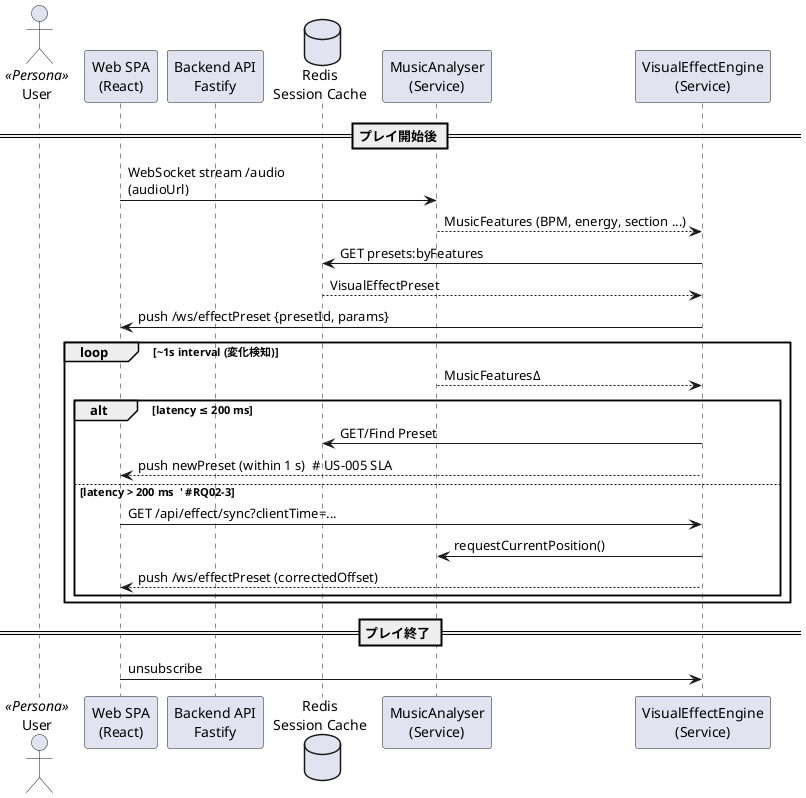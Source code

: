 @startuml
' ==============================================================
' Sequence Diagram — Dynamic Visual Effects (#US-002)
' ==============================================================
actor User as user <<Persona>>
participant "Web SPA\n(React)"            as spa
participant "Backend API\nFastify"        as api
database    "Redis\nSession Cache"        as cache
participant "MusicAnalyser\n(Service)"    as analyser
participant "VisualEffectEngine\n(Service)" as engine

== プレイ開始後 ==
spa -> analyser : WebSocket stream /audio\n(audioUrl)
analyser --> engine : MusicFeatures (BPM, energy, section ...)
engine -> cache : GET presets:byFeatures
cache --> engine : VisualEffectPreset
engine -> spa : push /ws/effectPreset {presetId, params}

loop ~1s interval (変化検知)
  analyser --> engine : MusicFeaturesΔ
  alt latency ≤ 200 ms
    engine -> cache : GET/Find Preset
    engine --> spa : push newPreset (within 1 s)  # US-005 SLA
  else latency > 200 ms  ' #RQ02-3
    spa -> engine : GET /api/effect/sync?clientTime=...
    engine -> analyser : requestCurrentPosition()
    engine --> spa : push /ws/effectPreset (correctedOffset)
  end
end

== プレイ終了 ==
spa -> engine : unsubscribe
@enduml
